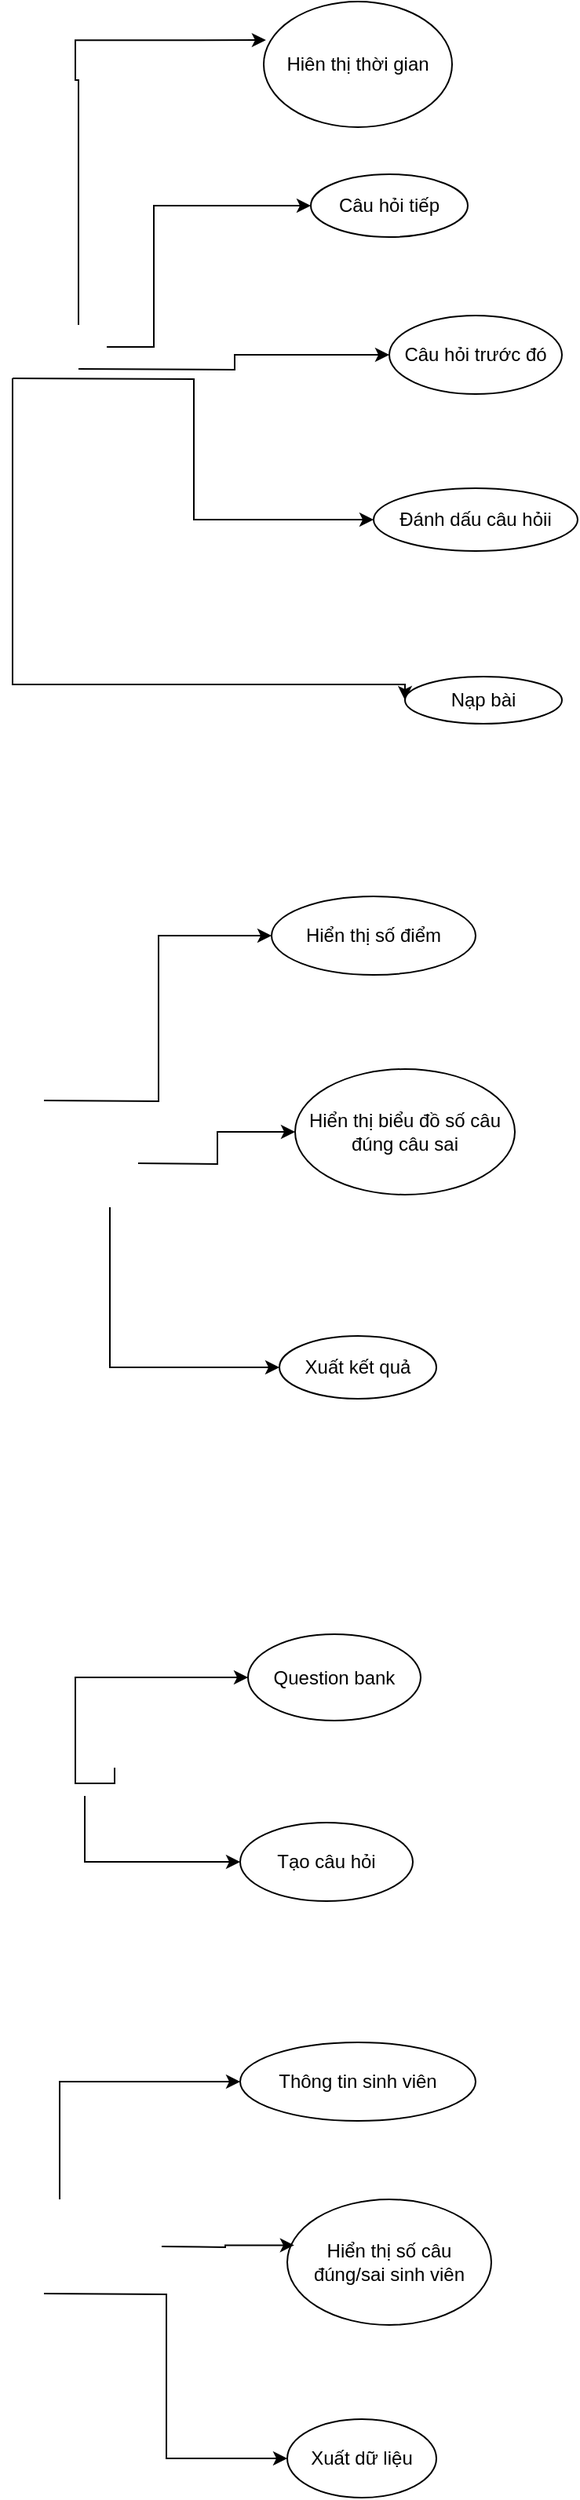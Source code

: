 <mxfile version="22.1.11" type="github">
  <diagram name="Trang-1" id="vse7chXf3SuS5H8jWrB4">
    <mxGraphModel dx="1790" dy="940" grid="1" gridSize="10" guides="1" tooltips="1" connect="1" arrows="1" fold="1" page="1" pageScale="1" pageWidth="827" pageHeight="1169" math="0" shadow="0">
      <root>
        <mxCell id="0" />
        <mxCell id="1" parent="0" />
        <mxCell id="_DOPlGCc2s2r6ARA6qzJ-1" style="edgeStyle=orthogonalEdgeStyle;rounded=0;orthogonalLoop=1;jettySize=auto;html=1;entryX=0;entryY=0.5;entryDx=0;entryDy=0;" edge="1" parent="1" target="_DOPlGCc2s2r6ARA6qzJ-7">
          <mxGeometry relative="1" as="geometry">
            <Array as="points">
              <mxPoint x="160" y="320" />
              <mxPoint x="160" y="230" />
            </Array>
            <mxPoint x="130" y="320" as="sourcePoint" />
          </mxGeometry>
        </mxCell>
        <mxCell id="_DOPlGCc2s2r6ARA6qzJ-2" style="edgeStyle=orthogonalEdgeStyle;rounded=0;orthogonalLoop=1;jettySize=auto;html=1;exitX=1;exitY=1;exitDx=0;exitDy=0;entryX=0;entryY=0.5;entryDx=0;entryDy=0;" edge="1" parent="1" target="_DOPlGCc2s2r6ARA6qzJ-8">
          <mxGeometry relative="1" as="geometry">
            <mxPoint x="112" y="334" as="sourcePoint" />
          </mxGeometry>
        </mxCell>
        <mxCell id="_DOPlGCc2s2r6ARA6qzJ-3" style="edgeStyle=orthogonalEdgeStyle;rounded=0;orthogonalLoop=1;jettySize=auto;html=1;exitX=0.5;exitY=1;exitDx=0;exitDy=0;entryX=0;entryY=0.5;entryDx=0;entryDy=0;" edge="1" parent="1" target="_DOPlGCc2s2r6ARA6qzJ-9">
          <mxGeometry relative="1" as="geometry">
            <mxPoint x="70" y="340" as="sourcePoint" />
          </mxGeometry>
        </mxCell>
        <mxCell id="_DOPlGCc2s2r6ARA6qzJ-4" style="edgeStyle=orthogonalEdgeStyle;rounded=0;orthogonalLoop=1;jettySize=auto;html=1;entryX=0;entryY=0.5;entryDx=0;entryDy=0;" edge="1" parent="1" target="_DOPlGCc2s2r6ARA6qzJ-10">
          <mxGeometry relative="1" as="geometry">
            <Array as="points">
              <mxPoint x="70" y="535" />
            </Array>
            <mxPoint x="70" y="340" as="sourcePoint" />
          </mxGeometry>
        </mxCell>
        <mxCell id="_DOPlGCc2s2r6ARA6qzJ-5" value="Hiên thị thời gian" style="ellipse;whiteSpace=wrap;html=1;" vertex="1" parent="1">
          <mxGeometry x="230" y="100" width="120" height="80" as="geometry" />
        </mxCell>
        <mxCell id="_DOPlGCc2s2r6ARA6qzJ-6" style="edgeStyle=orthogonalEdgeStyle;rounded=0;orthogonalLoop=1;jettySize=auto;html=1;exitX=1;exitY=0;exitDx=0;exitDy=0;entryX=0.012;entryY=0.307;entryDx=0;entryDy=0;entryPerimeter=0;" edge="1" parent="1" target="_DOPlGCc2s2r6ARA6qzJ-5">
          <mxGeometry relative="1" as="geometry">
            <Array as="points">
              <mxPoint x="112" y="150" />
              <mxPoint x="110" y="150" />
              <mxPoint x="110" y="125" />
            </Array>
            <mxPoint x="112" y="306" as="sourcePoint" />
          </mxGeometry>
        </mxCell>
        <mxCell id="_DOPlGCc2s2r6ARA6qzJ-7" value="Câu hỏi tiếp" style="ellipse;whiteSpace=wrap;html=1;" vertex="1" parent="1">
          <mxGeometry x="260" y="210" width="100" height="40" as="geometry" />
        </mxCell>
        <mxCell id="_DOPlGCc2s2r6ARA6qzJ-8" value="Câu hỏi trước đó" style="ellipse;whiteSpace=wrap;html=1;" vertex="1" parent="1">
          <mxGeometry x="310" y="300" width="110" height="50" as="geometry" />
        </mxCell>
        <mxCell id="_DOPlGCc2s2r6ARA6qzJ-9" value="Đánh dấu câu hỏii" style="ellipse;whiteSpace=wrap;html=1;" vertex="1" parent="1">
          <mxGeometry x="300" y="410" width="130" height="40" as="geometry" />
        </mxCell>
        <mxCell id="_DOPlGCc2s2r6ARA6qzJ-10" value="Nạp bài" style="ellipse;whiteSpace=wrap;html=1;" vertex="1" parent="1">
          <mxGeometry x="320" y="530" width="100" height="30" as="geometry" />
        </mxCell>
        <mxCell id="_DOPlGCc2s2r6ARA6qzJ-11" style="edgeStyle=orthogonalEdgeStyle;rounded=0;orthogonalLoop=1;jettySize=auto;html=1;exitX=0.5;exitY=0;exitDx=0;exitDy=0;entryX=0;entryY=0.5;entryDx=0;entryDy=0;" edge="1" parent="1" target="_DOPlGCc2s2r6ARA6qzJ-14">
          <mxGeometry relative="1" as="geometry">
            <mxPoint x="90" y="800" as="sourcePoint" />
          </mxGeometry>
        </mxCell>
        <mxCell id="_DOPlGCc2s2r6ARA6qzJ-12" style="edgeStyle=orthogonalEdgeStyle;rounded=0;orthogonalLoop=1;jettySize=auto;html=1;exitX=1;exitY=0.5;exitDx=0;exitDy=0;entryX=0;entryY=0.5;entryDx=0;entryDy=0;" edge="1" parent="1" target="_DOPlGCc2s2r6ARA6qzJ-15">
          <mxGeometry relative="1" as="geometry">
            <mxPoint x="150" y="840" as="sourcePoint" />
          </mxGeometry>
        </mxCell>
        <mxCell id="_DOPlGCc2s2r6ARA6qzJ-13" style="edgeStyle=orthogonalEdgeStyle;rounded=0;orthogonalLoop=1;jettySize=auto;html=1;exitX=1;exitY=1;exitDx=0;exitDy=0;entryX=0;entryY=0.5;entryDx=0;entryDy=0;" edge="1" parent="1" target="_DOPlGCc2s2r6ARA6qzJ-16">
          <mxGeometry relative="1" as="geometry">
            <Array as="points">
              <mxPoint x="132" y="970" />
            </Array>
            <mxPoint x="132" y="868" as="sourcePoint" />
          </mxGeometry>
        </mxCell>
        <mxCell id="_DOPlGCc2s2r6ARA6qzJ-14" value="Hiển thị số điểm" style="ellipse;whiteSpace=wrap;html=1;" vertex="1" parent="1">
          <mxGeometry x="235" y="670" width="130" height="50" as="geometry" />
        </mxCell>
        <mxCell id="_DOPlGCc2s2r6ARA6qzJ-15" value="Hiển thị biểu đồ số câu đúng câu sai" style="ellipse;whiteSpace=wrap;html=1;" vertex="1" parent="1">
          <mxGeometry x="250" y="780" width="140" height="80" as="geometry" />
        </mxCell>
        <mxCell id="_DOPlGCc2s2r6ARA6qzJ-16" value="Xuất kết quả" style="ellipse;whiteSpace=wrap;html=1;" vertex="1" parent="1">
          <mxGeometry x="240" y="950" width="100" height="40" as="geometry" />
        </mxCell>
        <mxCell id="_DOPlGCc2s2r6ARA6qzJ-17" style="edgeStyle=orthogonalEdgeStyle;rounded=0;orthogonalLoop=1;jettySize=auto;html=1;exitX=1;exitY=0.5;exitDx=0;exitDy=0;entryX=0;entryY=0.5;entryDx=0;entryDy=0;" edge="1" parent="1" target="_DOPlGCc2s2r6ARA6qzJ-19">
          <mxGeometry relative="1" as="geometry">
            <Array as="points">
              <mxPoint x="110" y="1235" />
              <mxPoint x="110" y="1168" />
            </Array>
            <mxPoint x="135" y="1225" as="sourcePoint" />
          </mxGeometry>
        </mxCell>
        <mxCell id="_DOPlGCc2s2r6ARA6qzJ-18" style="edgeStyle=orthogonalEdgeStyle;rounded=0;orthogonalLoop=1;jettySize=auto;html=1;exitX=1;exitY=1;exitDx=0;exitDy=0;entryX=0;entryY=0.5;entryDx=0;entryDy=0;" edge="1" parent="1" target="_DOPlGCc2s2r6ARA6qzJ-26">
          <mxGeometry relative="1" as="geometry">
            <Array as="points">
              <mxPoint x="116" y="1285" />
            </Array>
            <mxPoint x="116" y="1243" as="sourcePoint" />
          </mxGeometry>
        </mxCell>
        <mxCell id="_DOPlGCc2s2r6ARA6qzJ-19" value="Question bank" style="ellipse;whiteSpace=wrap;html=1;" vertex="1" parent="1">
          <mxGeometry x="220" y="1140" width="110" height="55" as="geometry" />
        </mxCell>
        <mxCell id="_DOPlGCc2s2r6ARA6qzJ-20" style="edgeStyle=orthogonalEdgeStyle;rounded=0;orthogonalLoop=1;jettySize=auto;html=1;entryX=0;entryY=0.5;entryDx=0;entryDy=0;" edge="1" parent="1" target="_DOPlGCc2s2r6ARA6qzJ-22">
          <mxGeometry relative="1" as="geometry">
            <Array as="points">
              <mxPoint x="100" y="1425" />
            </Array>
            <mxPoint x="100" y="1500" as="sourcePoint" />
          </mxGeometry>
        </mxCell>
        <mxCell id="_DOPlGCc2s2r6ARA6qzJ-21" style="edgeStyle=orthogonalEdgeStyle;rounded=0;orthogonalLoop=1;jettySize=auto;html=1;exitX=0.5;exitY=1;exitDx=0;exitDy=0;entryX=0;entryY=0.5;entryDx=0;entryDy=0;" edge="1" parent="1" target="_DOPlGCc2s2r6ARA6qzJ-24">
          <mxGeometry relative="1" as="geometry">
            <mxPoint x="90" y="1560" as="sourcePoint" />
          </mxGeometry>
        </mxCell>
        <mxCell id="_DOPlGCc2s2r6ARA6qzJ-22" value="Thông tin sinh viên" style="ellipse;whiteSpace=wrap;html=1;" vertex="1" parent="1">
          <mxGeometry x="215" y="1400" width="150" height="50" as="geometry" />
        </mxCell>
        <mxCell id="_DOPlGCc2s2r6ARA6qzJ-23" value="Hiển thị số câu đúng/sai sinh viên" style="ellipse;whiteSpace=wrap;html=1;" vertex="1" parent="1">
          <mxGeometry x="245" y="1500" width="130" height="80" as="geometry" />
        </mxCell>
        <mxCell id="_DOPlGCc2s2r6ARA6qzJ-24" value="Xuất dữ liệu" style="ellipse;whiteSpace=wrap;html=1;" vertex="1" parent="1">
          <mxGeometry x="245" y="1640" width="95" height="50" as="geometry" />
        </mxCell>
        <mxCell id="_DOPlGCc2s2r6ARA6qzJ-25" style="edgeStyle=orthogonalEdgeStyle;rounded=0;orthogonalLoop=1;jettySize=auto;html=1;exitX=1;exitY=0.5;exitDx=0;exitDy=0;entryX=0.034;entryY=0.365;entryDx=0;entryDy=0;entryPerimeter=0;" edge="1" parent="1" target="_DOPlGCc2s2r6ARA6qzJ-23">
          <mxGeometry relative="1" as="geometry">
            <mxPoint x="165" y="1530" as="sourcePoint" />
          </mxGeometry>
        </mxCell>
        <mxCell id="_DOPlGCc2s2r6ARA6qzJ-26" value="Tạo câu hỏi" style="ellipse;whiteSpace=wrap;html=1;" vertex="1" parent="1">
          <mxGeometry x="215" y="1260" width="110" height="50" as="geometry" />
        </mxCell>
      </root>
    </mxGraphModel>
  </diagram>
</mxfile>

